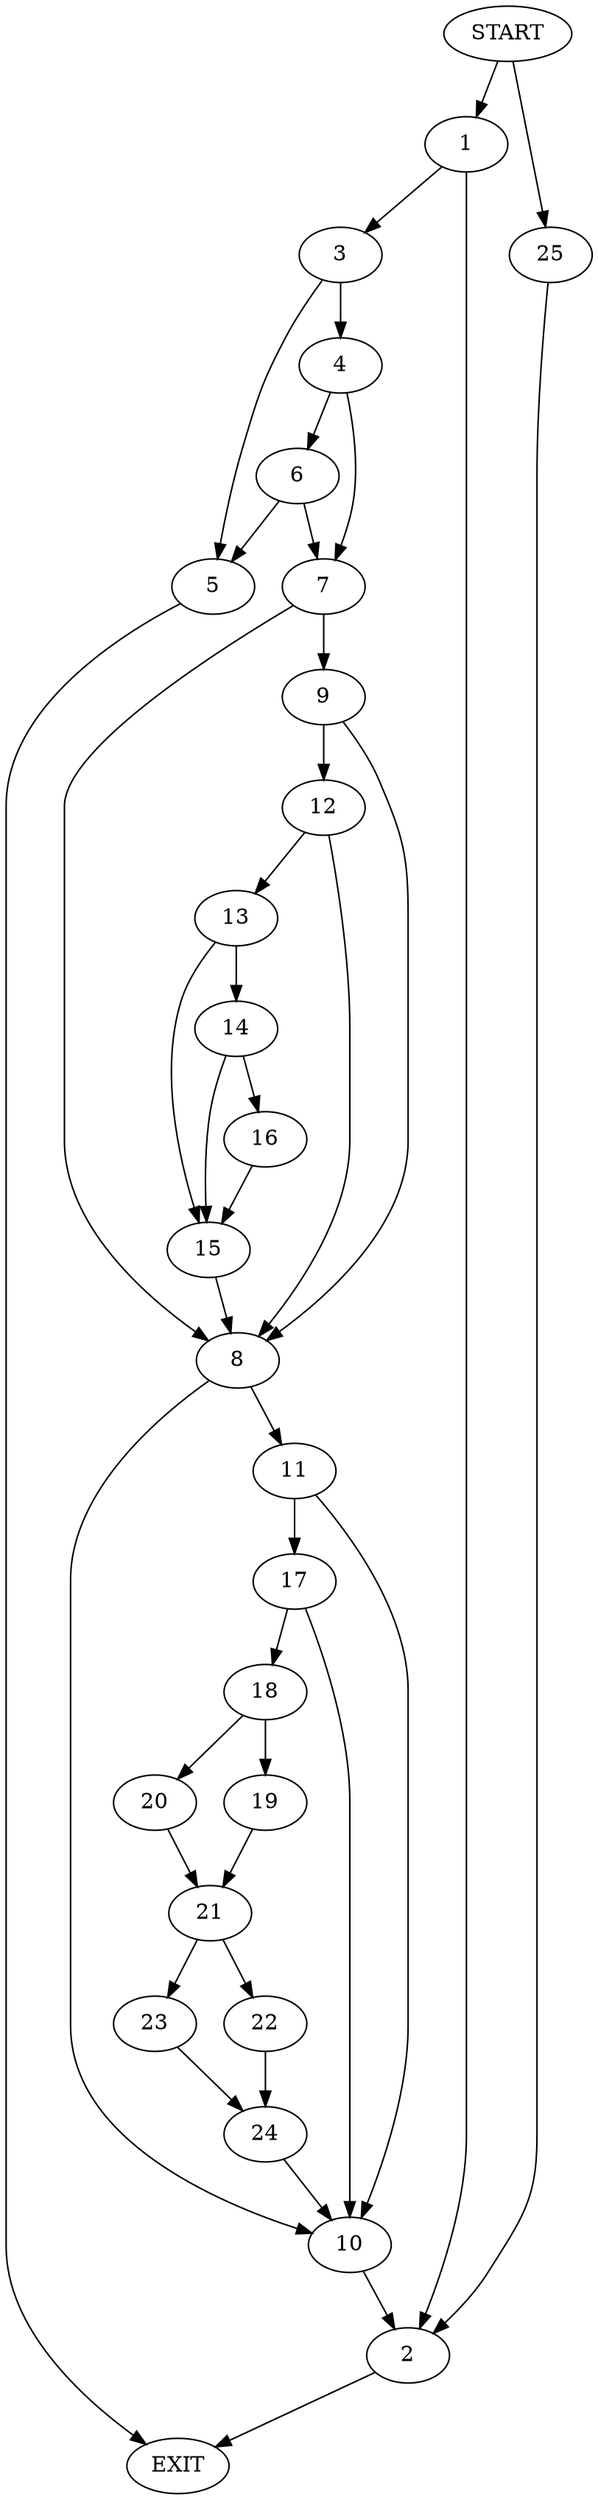 digraph {
0 [label="START"]
26 [label="EXIT"]
0 -> 1
1 -> 2
1 -> 3
2 -> 26
3 -> 4
3 -> 5
5 -> 26
4 -> 6
4 -> 7
7 -> 8
7 -> 9
6 -> 5
6 -> 7
8 -> 10
8 -> 11
9 -> 12
9 -> 8
12 -> 8
12 -> 13
13 -> 14
13 -> 15
15 -> 8
14 -> 15
14 -> 16
16 -> 15
11 -> 17
11 -> 10
10 -> 2
17 -> 10
17 -> 18
18 -> 19
18 -> 20
20 -> 21
19 -> 21
21 -> 22
21 -> 23
23 -> 24
22 -> 24
24 -> 10
0 -> 25
25 -> 2
}

